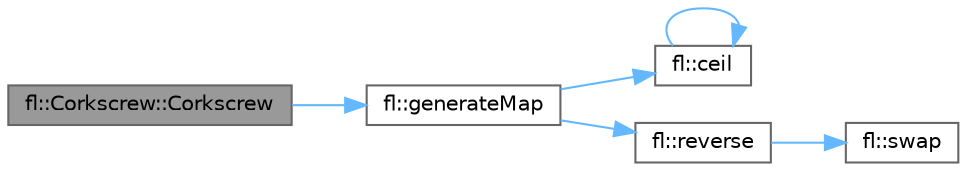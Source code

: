 digraph "fl::Corkscrew::Corkscrew"
{
 // INTERACTIVE_SVG=YES
 // LATEX_PDF_SIZE
  bgcolor="transparent";
  edge [fontname=Helvetica,fontsize=10,labelfontname=Helvetica,labelfontsize=10];
  node [fontname=Helvetica,fontsize=10,shape=box,height=0.2,width=0.4];
  rankdir="LR";
  Node1 [id="Node000001",label="fl::Corkscrew::Corkscrew",height=0.2,width=0.4,color="gray40", fillcolor="grey60", style="filled", fontcolor="black",tooltip=" "];
  Node1 -> Node2 [id="edge1_Node000001_Node000002",color="steelblue1",style="solid",tooltip=" "];
  Node2 [id="Node000002",label="fl::generateMap",height=0.2,width=0.4,color="grey40", fillcolor="white", style="filled",URL="$d4/d36/namespacefl_a85b589521bcaebb137d530e8dedb77c5.html#a85b589521bcaebb137d530e8dedb77c5",tooltip=" "];
  Node2 -> Node3 [id="edge2_Node000002_Node000003",color="steelblue1",style="solid",tooltip=" "];
  Node3 [id="Node000003",label="fl::ceil",height=0.2,width=0.4,color="grey40", fillcolor="white", style="filled",URL="$d4/d36/namespacefl_a82b8852866205c90392fe4644d20f1f7.html#a82b8852866205c90392fe4644d20f1f7",tooltip=" "];
  Node3 -> Node3 [id="edge3_Node000003_Node000003",color="steelblue1",style="solid",tooltip=" "];
  Node2 -> Node4 [id="edge4_Node000002_Node000004",color="steelblue1",style="solid",tooltip=" "];
  Node4 [id="Node000004",label="fl::reverse",height=0.2,width=0.4,color="grey40", fillcolor="white", style="filled",URL="$d4/d36/namespacefl_aa811543ca59ee9b7d57f369e6be44cc9.html#aa811543ca59ee9b7d57f369e6be44cc9",tooltip=" "];
  Node4 -> Node5 [id="edge5_Node000004_Node000005",color="steelblue1",style="solid",tooltip=" "];
  Node5 [id="Node000005",label="fl::swap",height=0.2,width=0.4,color="grey40", fillcolor="white", style="filled",URL="$d4/d36/namespacefl_a1d899b704a244b75b314311218852cf7.html#a1d899b704a244b75b314311218852cf7",tooltip=" "];
}
